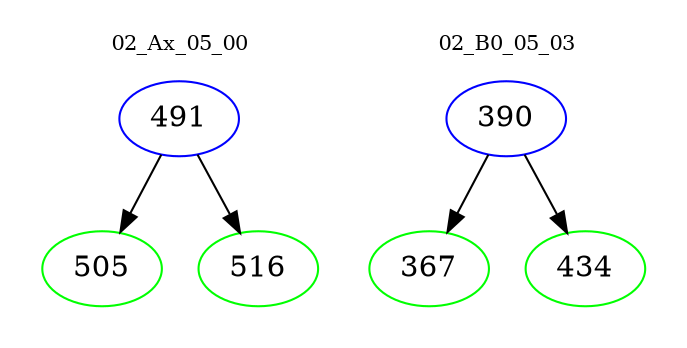digraph{
subgraph cluster_0 {
color = white
label = "02_Ax_05_00";
fontsize=10;
T0_491 [label="491", color="blue"]
T0_491 -> T0_505 [color="black"]
T0_505 [label="505", color="green"]
T0_491 -> T0_516 [color="black"]
T0_516 [label="516", color="green"]
}
subgraph cluster_1 {
color = white
label = "02_B0_05_03";
fontsize=10;
T1_390 [label="390", color="blue"]
T1_390 -> T1_367 [color="black"]
T1_367 [label="367", color="green"]
T1_390 -> T1_434 [color="black"]
T1_434 [label="434", color="green"]
}
}
